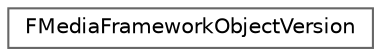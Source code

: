 digraph "Graphical Class Hierarchy"
{
 // INTERACTIVE_SVG=YES
 // LATEX_PDF_SIZE
  bgcolor="transparent";
  edge [fontname=Helvetica,fontsize=10,labelfontname=Helvetica,labelfontsize=10];
  node [fontname=Helvetica,fontsize=10,shape=box,height=0.2,width=0.4];
  rankdir="LR";
  Node0 [id="Node000000",label="FMediaFrameworkObjectVersion",height=0.2,width=0.4,color="grey40", fillcolor="white", style="filled",URL="$d5/df7/structFMediaFrameworkObjectVersion.html",tooltip=" "];
}
